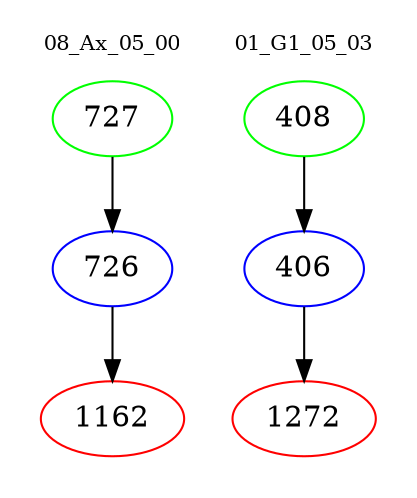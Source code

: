 digraph{
subgraph cluster_0 {
color = white
label = "08_Ax_05_00";
fontsize=10;
T0_727 [label="727", color="green"]
T0_727 -> T0_726 [color="black"]
T0_726 [label="726", color="blue"]
T0_726 -> T0_1162 [color="black"]
T0_1162 [label="1162", color="red"]
}
subgraph cluster_1 {
color = white
label = "01_G1_05_03";
fontsize=10;
T1_408 [label="408", color="green"]
T1_408 -> T1_406 [color="black"]
T1_406 [label="406", color="blue"]
T1_406 -> T1_1272 [color="black"]
T1_1272 [label="1272", color="red"]
}
}
